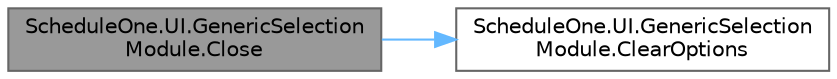 digraph "ScheduleOne.UI.GenericSelectionModule.Close"
{
 // LATEX_PDF_SIZE
  bgcolor="transparent";
  edge [fontname=Helvetica,fontsize=10,labelfontname=Helvetica,labelfontsize=10];
  node [fontname=Helvetica,fontsize=10,shape=box,height=0.2,width=0.4];
  rankdir="LR";
  Node1 [id="Node000001",label="ScheduleOne.UI.GenericSelection\lModule.Close",height=0.2,width=0.4,color="gray40", fillcolor="grey60", style="filled", fontcolor="black",tooltip=" "];
  Node1 -> Node2 [id="edge1_Node000001_Node000002",color="steelblue1",style="solid",tooltip=" "];
  Node2 [id="Node000002",label="ScheduleOne.UI.GenericSelection\lModule.ClearOptions",height=0.2,width=0.4,color="grey40", fillcolor="white", style="filled",URL="$class_schedule_one_1_1_u_i_1_1_generic_selection_module.html#a28c1d75dfa93aaa27f5a753862181c59",tooltip=" "];
}
